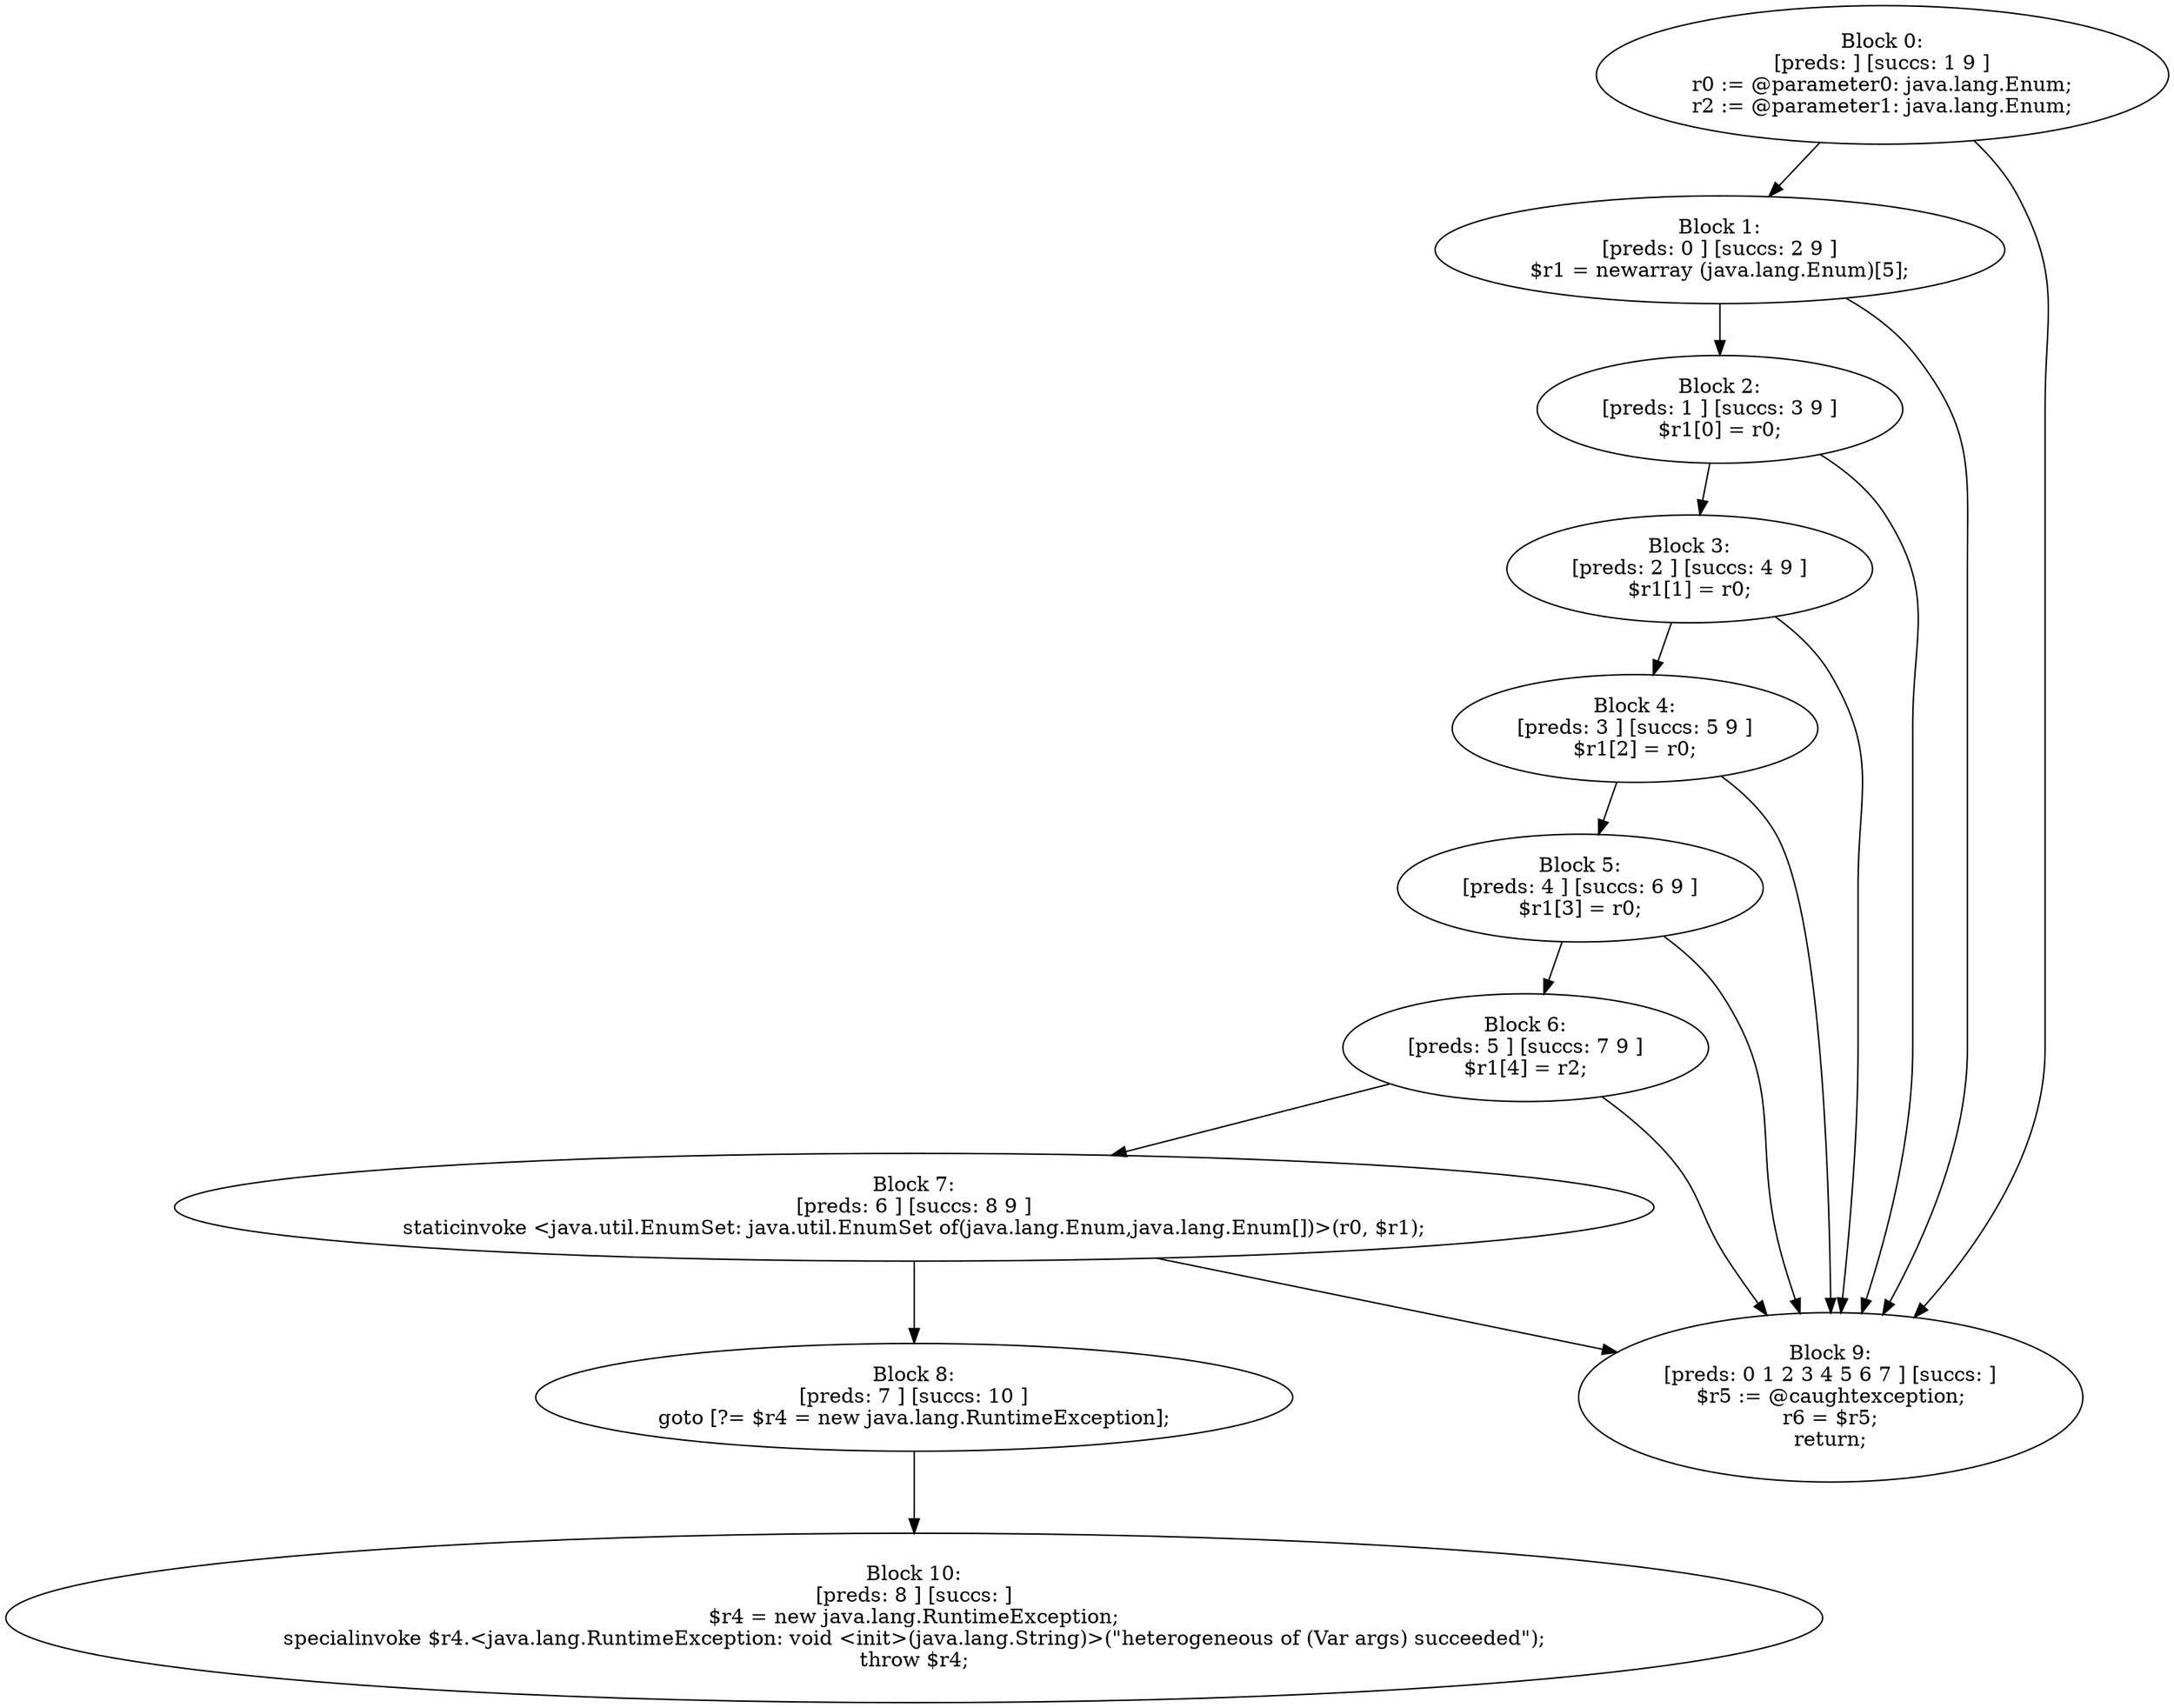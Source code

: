 digraph "unitGraph" {
    "Block 0:
[preds: ] [succs: 1 9 ]
r0 := @parameter0: java.lang.Enum;
r2 := @parameter1: java.lang.Enum;
"
    "Block 1:
[preds: 0 ] [succs: 2 9 ]
$r1 = newarray (java.lang.Enum)[5];
"
    "Block 2:
[preds: 1 ] [succs: 3 9 ]
$r1[0] = r0;
"
    "Block 3:
[preds: 2 ] [succs: 4 9 ]
$r1[1] = r0;
"
    "Block 4:
[preds: 3 ] [succs: 5 9 ]
$r1[2] = r0;
"
    "Block 5:
[preds: 4 ] [succs: 6 9 ]
$r1[3] = r0;
"
    "Block 6:
[preds: 5 ] [succs: 7 9 ]
$r1[4] = r2;
"
    "Block 7:
[preds: 6 ] [succs: 8 9 ]
staticinvoke <java.util.EnumSet: java.util.EnumSet of(java.lang.Enum,java.lang.Enum[])>(r0, $r1);
"
    "Block 8:
[preds: 7 ] [succs: 10 ]
goto [?= $r4 = new java.lang.RuntimeException];
"
    "Block 9:
[preds: 0 1 2 3 4 5 6 7 ] [succs: ]
$r5 := @caughtexception;
r6 = $r5;
return;
"
    "Block 10:
[preds: 8 ] [succs: ]
$r4 = new java.lang.RuntimeException;
specialinvoke $r4.<java.lang.RuntimeException: void <init>(java.lang.String)>(\"heterogeneous of (Var args) succeeded\");
throw $r4;
"
    "Block 0:
[preds: ] [succs: 1 9 ]
r0 := @parameter0: java.lang.Enum;
r2 := @parameter1: java.lang.Enum;
"->"Block 1:
[preds: 0 ] [succs: 2 9 ]
$r1 = newarray (java.lang.Enum)[5];
";
    "Block 0:
[preds: ] [succs: 1 9 ]
r0 := @parameter0: java.lang.Enum;
r2 := @parameter1: java.lang.Enum;
"->"Block 9:
[preds: 0 1 2 3 4 5 6 7 ] [succs: ]
$r5 := @caughtexception;
r6 = $r5;
return;
";
    "Block 1:
[preds: 0 ] [succs: 2 9 ]
$r1 = newarray (java.lang.Enum)[5];
"->"Block 2:
[preds: 1 ] [succs: 3 9 ]
$r1[0] = r0;
";
    "Block 1:
[preds: 0 ] [succs: 2 9 ]
$r1 = newarray (java.lang.Enum)[5];
"->"Block 9:
[preds: 0 1 2 3 4 5 6 7 ] [succs: ]
$r5 := @caughtexception;
r6 = $r5;
return;
";
    "Block 2:
[preds: 1 ] [succs: 3 9 ]
$r1[0] = r0;
"->"Block 3:
[preds: 2 ] [succs: 4 9 ]
$r1[1] = r0;
";
    "Block 2:
[preds: 1 ] [succs: 3 9 ]
$r1[0] = r0;
"->"Block 9:
[preds: 0 1 2 3 4 5 6 7 ] [succs: ]
$r5 := @caughtexception;
r6 = $r5;
return;
";
    "Block 3:
[preds: 2 ] [succs: 4 9 ]
$r1[1] = r0;
"->"Block 4:
[preds: 3 ] [succs: 5 9 ]
$r1[2] = r0;
";
    "Block 3:
[preds: 2 ] [succs: 4 9 ]
$r1[1] = r0;
"->"Block 9:
[preds: 0 1 2 3 4 5 6 7 ] [succs: ]
$r5 := @caughtexception;
r6 = $r5;
return;
";
    "Block 4:
[preds: 3 ] [succs: 5 9 ]
$r1[2] = r0;
"->"Block 5:
[preds: 4 ] [succs: 6 9 ]
$r1[3] = r0;
";
    "Block 4:
[preds: 3 ] [succs: 5 9 ]
$r1[2] = r0;
"->"Block 9:
[preds: 0 1 2 3 4 5 6 7 ] [succs: ]
$r5 := @caughtexception;
r6 = $r5;
return;
";
    "Block 5:
[preds: 4 ] [succs: 6 9 ]
$r1[3] = r0;
"->"Block 6:
[preds: 5 ] [succs: 7 9 ]
$r1[4] = r2;
";
    "Block 5:
[preds: 4 ] [succs: 6 9 ]
$r1[3] = r0;
"->"Block 9:
[preds: 0 1 2 3 4 5 6 7 ] [succs: ]
$r5 := @caughtexception;
r6 = $r5;
return;
";
    "Block 6:
[preds: 5 ] [succs: 7 9 ]
$r1[4] = r2;
"->"Block 7:
[preds: 6 ] [succs: 8 9 ]
staticinvoke <java.util.EnumSet: java.util.EnumSet of(java.lang.Enum,java.lang.Enum[])>(r0, $r1);
";
    "Block 6:
[preds: 5 ] [succs: 7 9 ]
$r1[4] = r2;
"->"Block 9:
[preds: 0 1 2 3 4 5 6 7 ] [succs: ]
$r5 := @caughtexception;
r6 = $r5;
return;
";
    "Block 7:
[preds: 6 ] [succs: 8 9 ]
staticinvoke <java.util.EnumSet: java.util.EnumSet of(java.lang.Enum,java.lang.Enum[])>(r0, $r1);
"->"Block 8:
[preds: 7 ] [succs: 10 ]
goto [?= $r4 = new java.lang.RuntimeException];
";
    "Block 7:
[preds: 6 ] [succs: 8 9 ]
staticinvoke <java.util.EnumSet: java.util.EnumSet of(java.lang.Enum,java.lang.Enum[])>(r0, $r1);
"->"Block 9:
[preds: 0 1 2 3 4 5 6 7 ] [succs: ]
$r5 := @caughtexception;
r6 = $r5;
return;
";
    "Block 8:
[preds: 7 ] [succs: 10 ]
goto [?= $r4 = new java.lang.RuntimeException];
"->"Block 10:
[preds: 8 ] [succs: ]
$r4 = new java.lang.RuntimeException;
specialinvoke $r4.<java.lang.RuntimeException: void <init>(java.lang.String)>(\"heterogeneous of (Var args) succeeded\");
throw $r4;
";
}
